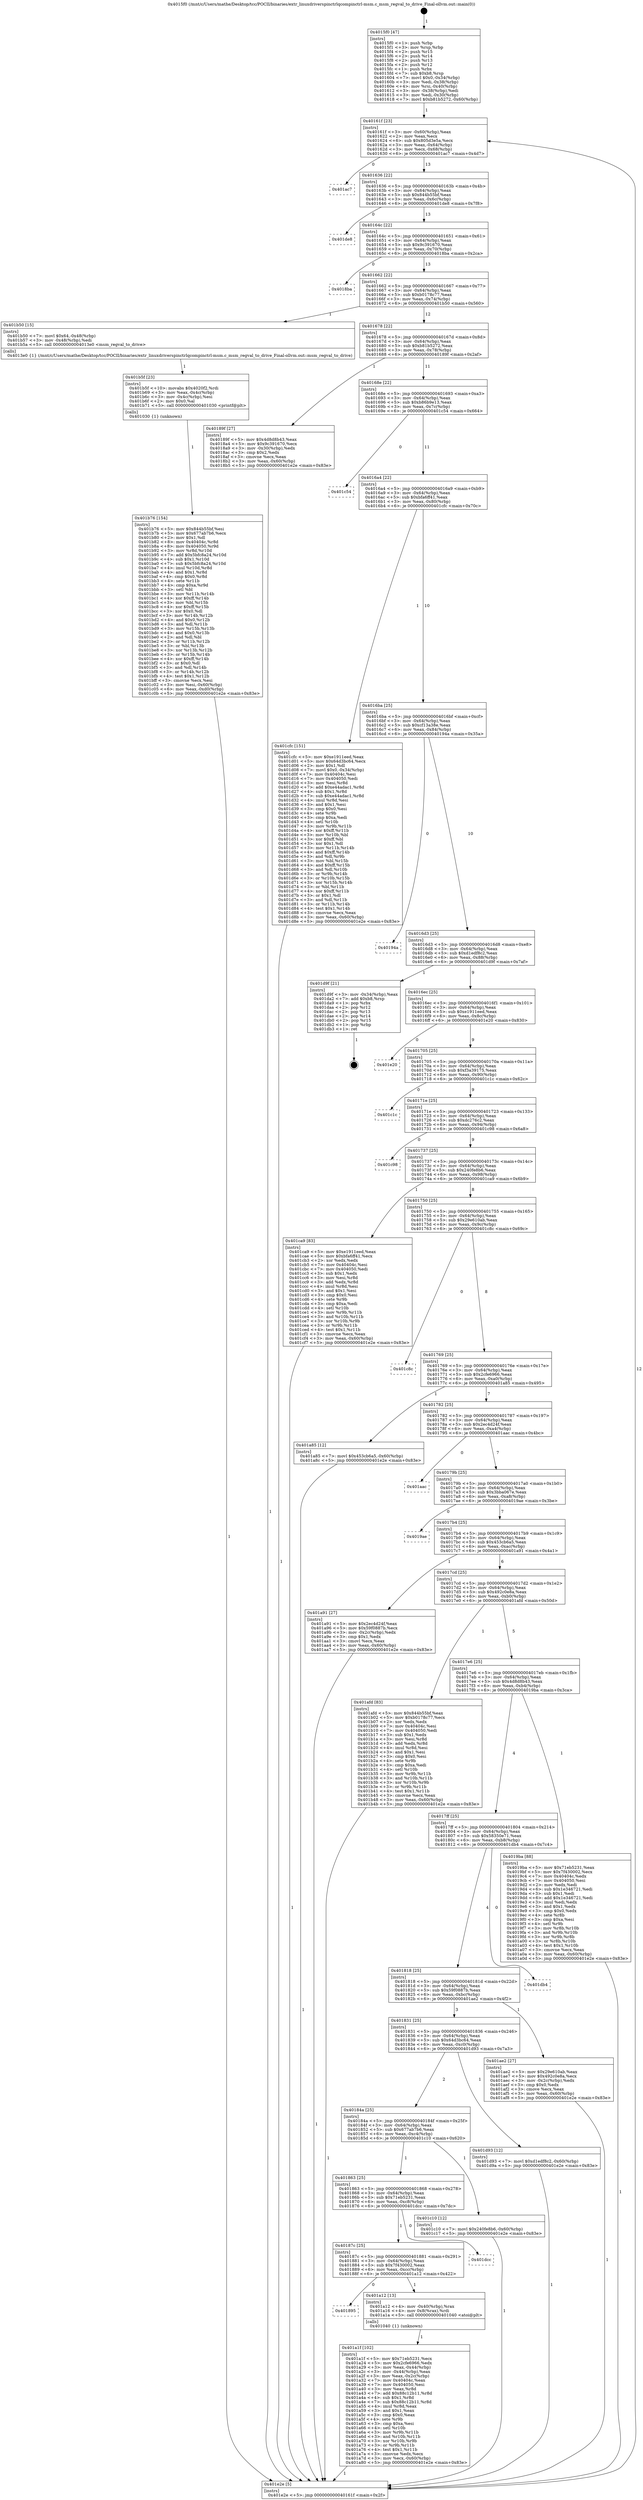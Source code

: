 digraph "0x4015f0" {
  label = "0x4015f0 (/mnt/c/Users/mathe/Desktop/tcc/POCII/binaries/extr_linuxdriverspinctrlqcompinctrl-msm.c_msm_regval_to_drive_Final-ollvm.out::main(0))"
  labelloc = "t"
  node[shape=record]

  Entry [label="",width=0.3,height=0.3,shape=circle,fillcolor=black,style=filled]
  "0x40161f" [label="{
     0x40161f [23]\l
     | [instrs]\l
     &nbsp;&nbsp;0x40161f \<+3\>: mov -0x60(%rbp),%eax\l
     &nbsp;&nbsp;0x401622 \<+2\>: mov %eax,%ecx\l
     &nbsp;&nbsp;0x401624 \<+6\>: sub $0x805d3e5a,%ecx\l
     &nbsp;&nbsp;0x40162a \<+3\>: mov %eax,-0x64(%rbp)\l
     &nbsp;&nbsp;0x40162d \<+3\>: mov %ecx,-0x68(%rbp)\l
     &nbsp;&nbsp;0x401630 \<+6\>: je 0000000000401ac7 \<main+0x4d7\>\l
  }"]
  "0x401ac7" [label="{
     0x401ac7\l
  }", style=dashed]
  "0x401636" [label="{
     0x401636 [22]\l
     | [instrs]\l
     &nbsp;&nbsp;0x401636 \<+5\>: jmp 000000000040163b \<main+0x4b\>\l
     &nbsp;&nbsp;0x40163b \<+3\>: mov -0x64(%rbp),%eax\l
     &nbsp;&nbsp;0x40163e \<+5\>: sub $0x844b55bf,%eax\l
     &nbsp;&nbsp;0x401643 \<+3\>: mov %eax,-0x6c(%rbp)\l
     &nbsp;&nbsp;0x401646 \<+6\>: je 0000000000401de8 \<main+0x7f8\>\l
  }"]
  Exit [label="",width=0.3,height=0.3,shape=circle,fillcolor=black,style=filled,peripheries=2]
  "0x401de8" [label="{
     0x401de8\l
  }", style=dashed]
  "0x40164c" [label="{
     0x40164c [22]\l
     | [instrs]\l
     &nbsp;&nbsp;0x40164c \<+5\>: jmp 0000000000401651 \<main+0x61\>\l
     &nbsp;&nbsp;0x401651 \<+3\>: mov -0x64(%rbp),%eax\l
     &nbsp;&nbsp;0x401654 \<+5\>: sub $0x9c391670,%eax\l
     &nbsp;&nbsp;0x401659 \<+3\>: mov %eax,-0x70(%rbp)\l
     &nbsp;&nbsp;0x40165c \<+6\>: je 00000000004018ba \<main+0x2ca\>\l
  }"]
  "0x401b76" [label="{
     0x401b76 [154]\l
     | [instrs]\l
     &nbsp;&nbsp;0x401b76 \<+5\>: mov $0x844b55bf,%esi\l
     &nbsp;&nbsp;0x401b7b \<+5\>: mov $0x677ab7b6,%ecx\l
     &nbsp;&nbsp;0x401b80 \<+2\>: mov $0x1,%dl\l
     &nbsp;&nbsp;0x401b82 \<+8\>: mov 0x40404c,%r8d\l
     &nbsp;&nbsp;0x401b8a \<+8\>: mov 0x404050,%r9d\l
     &nbsp;&nbsp;0x401b92 \<+3\>: mov %r8d,%r10d\l
     &nbsp;&nbsp;0x401b95 \<+7\>: add $0x5bfc8a24,%r10d\l
     &nbsp;&nbsp;0x401b9c \<+4\>: sub $0x1,%r10d\l
     &nbsp;&nbsp;0x401ba0 \<+7\>: sub $0x5bfc8a24,%r10d\l
     &nbsp;&nbsp;0x401ba7 \<+4\>: imul %r10d,%r8d\l
     &nbsp;&nbsp;0x401bab \<+4\>: and $0x1,%r8d\l
     &nbsp;&nbsp;0x401baf \<+4\>: cmp $0x0,%r8d\l
     &nbsp;&nbsp;0x401bb3 \<+4\>: sete %r11b\l
     &nbsp;&nbsp;0x401bb7 \<+4\>: cmp $0xa,%r9d\l
     &nbsp;&nbsp;0x401bbb \<+3\>: setl %bl\l
     &nbsp;&nbsp;0x401bbe \<+3\>: mov %r11b,%r14b\l
     &nbsp;&nbsp;0x401bc1 \<+4\>: xor $0xff,%r14b\l
     &nbsp;&nbsp;0x401bc5 \<+3\>: mov %bl,%r15b\l
     &nbsp;&nbsp;0x401bc8 \<+4\>: xor $0xff,%r15b\l
     &nbsp;&nbsp;0x401bcc \<+3\>: xor $0x0,%dl\l
     &nbsp;&nbsp;0x401bcf \<+3\>: mov %r14b,%r12b\l
     &nbsp;&nbsp;0x401bd2 \<+4\>: and $0x0,%r12b\l
     &nbsp;&nbsp;0x401bd6 \<+3\>: and %dl,%r11b\l
     &nbsp;&nbsp;0x401bd9 \<+3\>: mov %r15b,%r13b\l
     &nbsp;&nbsp;0x401bdc \<+4\>: and $0x0,%r13b\l
     &nbsp;&nbsp;0x401be0 \<+2\>: and %dl,%bl\l
     &nbsp;&nbsp;0x401be2 \<+3\>: or %r11b,%r12b\l
     &nbsp;&nbsp;0x401be5 \<+3\>: or %bl,%r13b\l
     &nbsp;&nbsp;0x401be8 \<+3\>: xor %r13b,%r12b\l
     &nbsp;&nbsp;0x401beb \<+3\>: or %r15b,%r14b\l
     &nbsp;&nbsp;0x401bee \<+4\>: xor $0xff,%r14b\l
     &nbsp;&nbsp;0x401bf2 \<+3\>: or $0x0,%dl\l
     &nbsp;&nbsp;0x401bf5 \<+3\>: and %dl,%r14b\l
     &nbsp;&nbsp;0x401bf8 \<+3\>: or %r14b,%r12b\l
     &nbsp;&nbsp;0x401bfb \<+4\>: test $0x1,%r12b\l
     &nbsp;&nbsp;0x401bff \<+3\>: cmovne %ecx,%esi\l
     &nbsp;&nbsp;0x401c02 \<+3\>: mov %esi,-0x60(%rbp)\l
     &nbsp;&nbsp;0x401c05 \<+6\>: mov %eax,-0xd0(%rbp)\l
     &nbsp;&nbsp;0x401c0b \<+5\>: jmp 0000000000401e2e \<main+0x83e\>\l
  }"]
  "0x4018ba" [label="{
     0x4018ba\l
  }", style=dashed]
  "0x401662" [label="{
     0x401662 [22]\l
     | [instrs]\l
     &nbsp;&nbsp;0x401662 \<+5\>: jmp 0000000000401667 \<main+0x77\>\l
     &nbsp;&nbsp;0x401667 \<+3\>: mov -0x64(%rbp),%eax\l
     &nbsp;&nbsp;0x40166a \<+5\>: sub $0xb0178c77,%eax\l
     &nbsp;&nbsp;0x40166f \<+3\>: mov %eax,-0x74(%rbp)\l
     &nbsp;&nbsp;0x401672 \<+6\>: je 0000000000401b50 \<main+0x560\>\l
  }"]
  "0x401b5f" [label="{
     0x401b5f [23]\l
     | [instrs]\l
     &nbsp;&nbsp;0x401b5f \<+10\>: movabs $0x4020f2,%rdi\l
     &nbsp;&nbsp;0x401b69 \<+3\>: mov %eax,-0x4c(%rbp)\l
     &nbsp;&nbsp;0x401b6c \<+3\>: mov -0x4c(%rbp),%esi\l
     &nbsp;&nbsp;0x401b6f \<+2\>: mov $0x0,%al\l
     &nbsp;&nbsp;0x401b71 \<+5\>: call 0000000000401030 \<printf@plt\>\l
     | [calls]\l
     &nbsp;&nbsp;0x401030 \{1\} (unknown)\l
  }"]
  "0x401b50" [label="{
     0x401b50 [15]\l
     | [instrs]\l
     &nbsp;&nbsp;0x401b50 \<+7\>: movl $0x64,-0x48(%rbp)\l
     &nbsp;&nbsp;0x401b57 \<+3\>: mov -0x48(%rbp),%edi\l
     &nbsp;&nbsp;0x401b5a \<+5\>: call 00000000004013e0 \<msm_regval_to_drive\>\l
     | [calls]\l
     &nbsp;&nbsp;0x4013e0 \{1\} (/mnt/c/Users/mathe/Desktop/tcc/POCII/binaries/extr_linuxdriverspinctrlqcompinctrl-msm.c_msm_regval_to_drive_Final-ollvm.out::msm_regval_to_drive)\l
  }"]
  "0x401678" [label="{
     0x401678 [22]\l
     | [instrs]\l
     &nbsp;&nbsp;0x401678 \<+5\>: jmp 000000000040167d \<main+0x8d\>\l
     &nbsp;&nbsp;0x40167d \<+3\>: mov -0x64(%rbp),%eax\l
     &nbsp;&nbsp;0x401680 \<+5\>: sub $0xb81b5272,%eax\l
     &nbsp;&nbsp;0x401685 \<+3\>: mov %eax,-0x78(%rbp)\l
     &nbsp;&nbsp;0x401688 \<+6\>: je 000000000040189f \<main+0x2af\>\l
  }"]
  "0x401a1f" [label="{
     0x401a1f [102]\l
     | [instrs]\l
     &nbsp;&nbsp;0x401a1f \<+5\>: mov $0x71eb5231,%ecx\l
     &nbsp;&nbsp;0x401a24 \<+5\>: mov $0x2cfe6966,%edx\l
     &nbsp;&nbsp;0x401a29 \<+3\>: mov %eax,-0x44(%rbp)\l
     &nbsp;&nbsp;0x401a2c \<+3\>: mov -0x44(%rbp),%eax\l
     &nbsp;&nbsp;0x401a2f \<+3\>: mov %eax,-0x2c(%rbp)\l
     &nbsp;&nbsp;0x401a32 \<+7\>: mov 0x40404c,%eax\l
     &nbsp;&nbsp;0x401a39 \<+7\>: mov 0x404050,%esi\l
     &nbsp;&nbsp;0x401a40 \<+3\>: mov %eax,%r8d\l
     &nbsp;&nbsp;0x401a43 \<+7\>: add $0x88c12b11,%r8d\l
     &nbsp;&nbsp;0x401a4a \<+4\>: sub $0x1,%r8d\l
     &nbsp;&nbsp;0x401a4e \<+7\>: sub $0x88c12b11,%r8d\l
     &nbsp;&nbsp;0x401a55 \<+4\>: imul %r8d,%eax\l
     &nbsp;&nbsp;0x401a59 \<+3\>: and $0x1,%eax\l
     &nbsp;&nbsp;0x401a5c \<+3\>: cmp $0x0,%eax\l
     &nbsp;&nbsp;0x401a5f \<+4\>: sete %r9b\l
     &nbsp;&nbsp;0x401a63 \<+3\>: cmp $0xa,%esi\l
     &nbsp;&nbsp;0x401a66 \<+4\>: setl %r10b\l
     &nbsp;&nbsp;0x401a6a \<+3\>: mov %r9b,%r11b\l
     &nbsp;&nbsp;0x401a6d \<+3\>: and %r10b,%r11b\l
     &nbsp;&nbsp;0x401a70 \<+3\>: xor %r10b,%r9b\l
     &nbsp;&nbsp;0x401a73 \<+3\>: or %r9b,%r11b\l
     &nbsp;&nbsp;0x401a76 \<+4\>: test $0x1,%r11b\l
     &nbsp;&nbsp;0x401a7a \<+3\>: cmovne %edx,%ecx\l
     &nbsp;&nbsp;0x401a7d \<+3\>: mov %ecx,-0x60(%rbp)\l
     &nbsp;&nbsp;0x401a80 \<+5\>: jmp 0000000000401e2e \<main+0x83e\>\l
  }"]
  "0x40189f" [label="{
     0x40189f [27]\l
     | [instrs]\l
     &nbsp;&nbsp;0x40189f \<+5\>: mov $0x4d8d8b43,%eax\l
     &nbsp;&nbsp;0x4018a4 \<+5\>: mov $0x9c391670,%ecx\l
     &nbsp;&nbsp;0x4018a9 \<+3\>: mov -0x30(%rbp),%edx\l
     &nbsp;&nbsp;0x4018ac \<+3\>: cmp $0x2,%edx\l
     &nbsp;&nbsp;0x4018af \<+3\>: cmovne %ecx,%eax\l
     &nbsp;&nbsp;0x4018b2 \<+3\>: mov %eax,-0x60(%rbp)\l
     &nbsp;&nbsp;0x4018b5 \<+5\>: jmp 0000000000401e2e \<main+0x83e\>\l
  }"]
  "0x40168e" [label="{
     0x40168e [22]\l
     | [instrs]\l
     &nbsp;&nbsp;0x40168e \<+5\>: jmp 0000000000401693 \<main+0xa3\>\l
     &nbsp;&nbsp;0x401693 \<+3\>: mov -0x64(%rbp),%eax\l
     &nbsp;&nbsp;0x401696 \<+5\>: sub $0xb86b9e13,%eax\l
     &nbsp;&nbsp;0x40169b \<+3\>: mov %eax,-0x7c(%rbp)\l
     &nbsp;&nbsp;0x40169e \<+6\>: je 0000000000401c54 \<main+0x664\>\l
  }"]
  "0x401e2e" [label="{
     0x401e2e [5]\l
     | [instrs]\l
     &nbsp;&nbsp;0x401e2e \<+5\>: jmp 000000000040161f \<main+0x2f\>\l
  }"]
  "0x4015f0" [label="{
     0x4015f0 [47]\l
     | [instrs]\l
     &nbsp;&nbsp;0x4015f0 \<+1\>: push %rbp\l
     &nbsp;&nbsp;0x4015f1 \<+3\>: mov %rsp,%rbp\l
     &nbsp;&nbsp;0x4015f4 \<+2\>: push %r15\l
     &nbsp;&nbsp;0x4015f6 \<+2\>: push %r14\l
     &nbsp;&nbsp;0x4015f8 \<+2\>: push %r13\l
     &nbsp;&nbsp;0x4015fa \<+2\>: push %r12\l
     &nbsp;&nbsp;0x4015fc \<+1\>: push %rbx\l
     &nbsp;&nbsp;0x4015fd \<+7\>: sub $0xb8,%rsp\l
     &nbsp;&nbsp;0x401604 \<+7\>: movl $0x0,-0x34(%rbp)\l
     &nbsp;&nbsp;0x40160b \<+3\>: mov %edi,-0x38(%rbp)\l
     &nbsp;&nbsp;0x40160e \<+4\>: mov %rsi,-0x40(%rbp)\l
     &nbsp;&nbsp;0x401612 \<+3\>: mov -0x38(%rbp),%edi\l
     &nbsp;&nbsp;0x401615 \<+3\>: mov %edi,-0x30(%rbp)\l
     &nbsp;&nbsp;0x401618 \<+7\>: movl $0xb81b5272,-0x60(%rbp)\l
  }"]
  "0x401895" [label="{
     0x401895\l
  }", style=dashed]
  "0x401c54" [label="{
     0x401c54\l
  }", style=dashed]
  "0x4016a4" [label="{
     0x4016a4 [22]\l
     | [instrs]\l
     &nbsp;&nbsp;0x4016a4 \<+5\>: jmp 00000000004016a9 \<main+0xb9\>\l
     &nbsp;&nbsp;0x4016a9 \<+3\>: mov -0x64(%rbp),%eax\l
     &nbsp;&nbsp;0x4016ac \<+5\>: sub $0xbfa6ff41,%eax\l
     &nbsp;&nbsp;0x4016b1 \<+3\>: mov %eax,-0x80(%rbp)\l
     &nbsp;&nbsp;0x4016b4 \<+6\>: je 0000000000401cfc \<main+0x70c\>\l
  }"]
  "0x401a12" [label="{
     0x401a12 [13]\l
     | [instrs]\l
     &nbsp;&nbsp;0x401a12 \<+4\>: mov -0x40(%rbp),%rax\l
     &nbsp;&nbsp;0x401a16 \<+4\>: mov 0x8(%rax),%rdi\l
     &nbsp;&nbsp;0x401a1a \<+5\>: call 0000000000401040 \<atoi@plt\>\l
     | [calls]\l
     &nbsp;&nbsp;0x401040 \{1\} (unknown)\l
  }"]
  "0x401cfc" [label="{
     0x401cfc [151]\l
     | [instrs]\l
     &nbsp;&nbsp;0x401cfc \<+5\>: mov $0xe1911eed,%eax\l
     &nbsp;&nbsp;0x401d01 \<+5\>: mov $0x64d3bc64,%ecx\l
     &nbsp;&nbsp;0x401d06 \<+2\>: mov $0x1,%dl\l
     &nbsp;&nbsp;0x401d08 \<+7\>: movl $0x0,-0x34(%rbp)\l
     &nbsp;&nbsp;0x401d0f \<+7\>: mov 0x40404c,%esi\l
     &nbsp;&nbsp;0x401d16 \<+7\>: mov 0x404050,%edi\l
     &nbsp;&nbsp;0x401d1d \<+3\>: mov %esi,%r8d\l
     &nbsp;&nbsp;0x401d20 \<+7\>: add $0xe44adac1,%r8d\l
     &nbsp;&nbsp;0x401d27 \<+4\>: sub $0x1,%r8d\l
     &nbsp;&nbsp;0x401d2b \<+7\>: sub $0xe44adac1,%r8d\l
     &nbsp;&nbsp;0x401d32 \<+4\>: imul %r8d,%esi\l
     &nbsp;&nbsp;0x401d36 \<+3\>: and $0x1,%esi\l
     &nbsp;&nbsp;0x401d39 \<+3\>: cmp $0x0,%esi\l
     &nbsp;&nbsp;0x401d3c \<+4\>: sete %r9b\l
     &nbsp;&nbsp;0x401d40 \<+3\>: cmp $0xa,%edi\l
     &nbsp;&nbsp;0x401d43 \<+4\>: setl %r10b\l
     &nbsp;&nbsp;0x401d47 \<+3\>: mov %r9b,%r11b\l
     &nbsp;&nbsp;0x401d4a \<+4\>: xor $0xff,%r11b\l
     &nbsp;&nbsp;0x401d4e \<+3\>: mov %r10b,%bl\l
     &nbsp;&nbsp;0x401d51 \<+3\>: xor $0xff,%bl\l
     &nbsp;&nbsp;0x401d54 \<+3\>: xor $0x1,%dl\l
     &nbsp;&nbsp;0x401d57 \<+3\>: mov %r11b,%r14b\l
     &nbsp;&nbsp;0x401d5a \<+4\>: and $0xff,%r14b\l
     &nbsp;&nbsp;0x401d5e \<+3\>: and %dl,%r9b\l
     &nbsp;&nbsp;0x401d61 \<+3\>: mov %bl,%r15b\l
     &nbsp;&nbsp;0x401d64 \<+4\>: and $0xff,%r15b\l
     &nbsp;&nbsp;0x401d68 \<+3\>: and %dl,%r10b\l
     &nbsp;&nbsp;0x401d6b \<+3\>: or %r9b,%r14b\l
     &nbsp;&nbsp;0x401d6e \<+3\>: or %r10b,%r15b\l
     &nbsp;&nbsp;0x401d71 \<+3\>: xor %r15b,%r14b\l
     &nbsp;&nbsp;0x401d74 \<+3\>: or %bl,%r11b\l
     &nbsp;&nbsp;0x401d77 \<+4\>: xor $0xff,%r11b\l
     &nbsp;&nbsp;0x401d7b \<+3\>: or $0x1,%dl\l
     &nbsp;&nbsp;0x401d7e \<+3\>: and %dl,%r11b\l
     &nbsp;&nbsp;0x401d81 \<+3\>: or %r11b,%r14b\l
     &nbsp;&nbsp;0x401d84 \<+4\>: test $0x1,%r14b\l
     &nbsp;&nbsp;0x401d88 \<+3\>: cmovne %ecx,%eax\l
     &nbsp;&nbsp;0x401d8b \<+3\>: mov %eax,-0x60(%rbp)\l
     &nbsp;&nbsp;0x401d8e \<+5\>: jmp 0000000000401e2e \<main+0x83e\>\l
  }"]
  "0x4016ba" [label="{
     0x4016ba [25]\l
     | [instrs]\l
     &nbsp;&nbsp;0x4016ba \<+5\>: jmp 00000000004016bf \<main+0xcf\>\l
     &nbsp;&nbsp;0x4016bf \<+3\>: mov -0x64(%rbp),%eax\l
     &nbsp;&nbsp;0x4016c2 \<+5\>: sub $0xcf13a38e,%eax\l
     &nbsp;&nbsp;0x4016c7 \<+6\>: mov %eax,-0x84(%rbp)\l
     &nbsp;&nbsp;0x4016cd \<+6\>: je 000000000040194a \<main+0x35a\>\l
  }"]
  "0x40187c" [label="{
     0x40187c [25]\l
     | [instrs]\l
     &nbsp;&nbsp;0x40187c \<+5\>: jmp 0000000000401881 \<main+0x291\>\l
     &nbsp;&nbsp;0x401881 \<+3\>: mov -0x64(%rbp),%eax\l
     &nbsp;&nbsp;0x401884 \<+5\>: sub $0x7f430002,%eax\l
     &nbsp;&nbsp;0x401889 \<+6\>: mov %eax,-0xcc(%rbp)\l
     &nbsp;&nbsp;0x40188f \<+6\>: je 0000000000401a12 \<main+0x422\>\l
  }"]
  "0x40194a" [label="{
     0x40194a\l
  }", style=dashed]
  "0x4016d3" [label="{
     0x4016d3 [25]\l
     | [instrs]\l
     &nbsp;&nbsp;0x4016d3 \<+5\>: jmp 00000000004016d8 \<main+0xe8\>\l
     &nbsp;&nbsp;0x4016d8 \<+3\>: mov -0x64(%rbp),%eax\l
     &nbsp;&nbsp;0x4016db \<+5\>: sub $0xd1edf8c2,%eax\l
     &nbsp;&nbsp;0x4016e0 \<+6\>: mov %eax,-0x88(%rbp)\l
     &nbsp;&nbsp;0x4016e6 \<+6\>: je 0000000000401d9f \<main+0x7af\>\l
  }"]
  "0x401dcc" [label="{
     0x401dcc\l
  }", style=dashed]
  "0x401d9f" [label="{
     0x401d9f [21]\l
     | [instrs]\l
     &nbsp;&nbsp;0x401d9f \<+3\>: mov -0x34(%rbp),%eax\l
     &nbsp;&nbsp;0x401da2 \<+7\>: add $0xb8,%rsp\l
     &nbsp;&nbsp;0x401da9 \<+1\>: pop %rbx\l
     &nbsp;&nbsp;0x401daa \<+2\>: pop %r12\l
     &nbsp;&nbsp;0x401dac \<+2\>: pop %r13\l
     &nbsp;&nbsp;0x401dae \<+2\>: pop %r14\l
     &nbsp;&nbsp;0x401db0 \<+2\>: pop %r15\l
     &nbsp;&nbsp;0x401db2 \<+1\>: pop %rbp\l
     &nbsp;&nbsp;0x401db3 \<+1\>: ret\l
  }"]
  "0x4016ec" [label="{
     0x4016ec [25]\l
     | [instrs]\l
     &nbsp;&nbsp;0x4016ec \<+5\>: jmp 00000000004016f1 \<main+0x101\>\l
     &nbsp;&nbsp;0x4016f1 \<+3\>: mov -0x64(%rbp),%eax\l
     &nbsp;&nbsp;0x4016f4 \<+5\>: sub $0xe1911eed,%eax\l
     &nbsp;&nbsp;0x4016f9 \<+6\>: mov %eax,-0x8c(%rbp)\l
     &nbsp;&nbsp;0x4016ff \<+6\>: je 0000000000401e20 \<main+0x830\>\l
  }"]
  "0x401863" [label="{
     0x401863 [25]\l
     | [instrs]\l
     &nbsp;&nbsp;0x401863 \<+5\>: jmp 0000000000401868 \<main+0x278\>\l
     &nbsp;&nbsp;0x401868 \<+3\>: mov -0x64(%rbp),%eax\l
     &nbsp;&nbsp;0x40186b \<+5\>: sub $0x71eb5231,%eax\l
     &nbsp;&nbsp;0x401870 \<+6\>: mov %eax,-0xc8(%rbp)\l
     &nbsp;&nbsp;0x401876 \<+6\>: je 0000000000401dcc \<main+0x7dc\>\l
  }"]
  "0x401e20" [label="{
     0x401e20\l
  }", style=dashed]
  "0x401705" [label="{
     0x401705 [25]\l
     | [instrs]\l
     &nbsp;&nbsp;0x401705 \<+5\>: jmp 000000000040170a \<main+0x11a\>\l
     &nbsp;&nbsp;0x40170a \<+3\>: mov -0x64(%rbp),%eax\l
     &nbsp;&nbsp;0x40170d \<+5\>: sub $0xf3a39175,%eax\l
     &nbsp;&nbsp;0x401712 \<+6\>: mov %eax,-0x90(%rbp)\l
     &nbsp;&nbsp;0x401718 \<+6\>: je 0000000000401c1c \<main+0x62c\>\l
  }"]
  "0x401c10" [label="{
     0x401c10 [12]\l
     | [instrs]\l
     &nbsp;&nbsp;0x401c10 \<+7\>: movl $0x240fe8b6,-0x60(%rbp)\l
     &nbsp;&nbsp;0x401c17 \<+5\>: jmp 0000000000401e2e \<main+0x83e\>\l
  }"]
  "0x401c1c" [label="{
     0x401c1c\l
  }", style=dashed]
  "0x40171e" [label="{
     0x40171e [25]\l
     | [instrs]\l
     &nbsp;&nbsp;0x40171e \<+5\>: jmp 0000000000401723 \<main+0x133\>\l
     &nbsp;&nbsp;0x401723 \<+3\>: mov -0x64(%rbp),%eax\l
     &nbsp;&nbsp;0x401726 \<+5\>: sub $0xdc276c2,%eax\l
     &nbsp;&nbsp;0x40172b \<+6\>: mov %eax,-0x94(%rbp)\l
     &nbsp;&nbsp;0x401731 \<+6\>: je 0000000000401c98 \<main+0x6a8\>\l
  }"]
  "0x40184a" [label="{
     0x40184a [25]\l
     | [instrs]\l
     &nbsp;&nbsp;0x40184a \<+5\>: jmp 000000000040184f \<main+0x25f\>\l
     &nbsp;&nbsp;0x40184f \<+3\>: mov -0x64(%rbp),%eax\l
     &nbsp;&nbsp;0x401852 \<+5\>: sub $0x677ab7b6,%eax\l
     &nbsp;&nbsp;0x401857 \<+6\>: mov %eax,-0xc4(%rbp)\l
     &nbsp;&nbsp;0x40185d \<+6\>: je 0000000000401c10 \<main+0x620\>\l
  }"]
  "0x401c98" [label="{
     0x401c98\l
  }", style=dashed]
  "0x401737" [label="{
     0x401737 [25]\l
     | [instrs]\l
     &nbsp;&nbsp;0x401737 \<+5\>: jmp 000000000040173c \<main+0x14c\>\l
     &nbsp;&nbsp;0x40173c \<+3\>: mov -0x64(%rbp),%eax\l
     &nbsp;&nbsp;0x40173f \<+5\>: sub $0x240fe8b6,%eax\l
     &nbsp;&nbsp;0x401744 \<+6\>: mov %eax,-0x98(%rbp)\l
     &nbsp;&nbsp;0x40174a \<+6\>: je 0000000000401ca9 \<main+0x6b9\>\l
  }"]
  "0x401d93" [label="{
     0x401d93 [12]\l
     | [instrs]\l
     &nbsp;&nbsp;0x401d93 \<+7\>: movl $0xd1edf8c2,-0x60(%rbp)\l
     &nbsp;&nbsp;0x401d9a \<+5\>: jmp 0000000000401e2e \<main+0x83e\>\l
  }"]
  "0x401ca9" [label="{
     0x401ca9 [83]\l
     | [instrs]\l
     &nbsp;&nbsp;0x401ca9 \<+5\>: mov $0xe1911eed,%eax\l
     &nbsp;&nbsp;0x401cae \<+5\>: mov $0xbfa6ff41,%ecx\l
     &nbsp;&nbsp;0x401cb3 \<+2\>: xor %edx,%edx\l
     &nbsp;&nbsp;0x401cb5 \<+7\>: mov 0x40404c,%esi\l
     &nbsp;&nbsp;0x401cbc \<+7\>: mov 0x404050,%edi\l
     &nbsp;&nbsp;0x401cc3 \<+3\>: sub $0x1,%edx\l
     &nbsp;&nbsp;0x401cc6 \<+3\>: mov %esi,%r8d\l
     &nbsp;&nbsp;0x401cc9 \<+3\>: add %edx,%r8d\l
     &nbsp;&nbsp;0x401ccc \<+4\>: imul %r8d,%esi\l
     &nbsp;&nbsp;0x401cd0 \<+3\>: and $0x1,%esi\l
     &nbsp;&nbsp;0x401cd3 \<+3\>: cmp $0x0,%esi\l
     &nbsp;&nbsp;0x401cd6 \<+4\>: sete %r9b\l
     &nbsp;&nbsp;0x401cda \<+3\>: cmp $0xa,%edi\l
     &nbsp;&nbsp;0x401cdd \<+4\>: setl %r10b\l
     &nbsp;&nbsp;0x401ce1 \<+3\>: mov %r9b,%r11b\l
     &nbsp;&nbsp;0x401ce4 \<+3\>: and %r10b,%r11b\l
     &nbsp;&nbsp;0x401ce7 \<+3\>: xor %r10b,%r9b\l
     &nbsp;&nbsp;0x401cea \<+3\>: or %r9b,%r11b\l
     &nbsp;&nbsp;0x401ced \<+4\>: test $0x1,%r11b\l
     &nbsp;&nbsp;0x401cf1 \<+3\>: cmovne %ecx,%eax\l
     &nbsp;&nbsp;0x401cf4 \<+3\>: mov %eax,-0x60(%rbp)\l
     &nbsp;&nbsp;0x401cf7 \<+5\>: jmp 0000000000401e2e \<main+0x83e\>\l
  }"]
  "0x401750" [label="{
     0x401750 [25]\l
     | [instrs]\l
     &nbsp;&nbsp;0x401750 \<+5\>: jmp 0000000000401755 \<main+0x165\>\l
     &nbsp;&nbsp;0x401755 \<+3\>: mov -0x64(%rbp),%eax\l
     &nbsp;&nbsp;0x401758 \<+5\>: sub $0x29e610ab,%eax\l
     &nbsp;&nbsp;0x40175d \<+6\>: mov %eax,-0x9c(%rbp)\l
     &nbsp;&nbsp;0x401763 \<+6\>: je 0000000000401c8c \<main+0x69c\>\l
  }"]
  "0x401831" [label="{
     0x401831 [25]\l
     | [instrs]\l
     &nbsp;&nbsp;0x401831 \<+5\>: jmp 0000000000401836 \<main+0x246\>\l
     &nbsp;&nbsp;0x401836 \<+3\>: mov -0x64(%rbp),%eax\l
     &nbsp;&nbsp;0x401839 \<+5\>: sub $0x64d3bc64,%eax\l
     &nbsp;&nbsp;0x40183e \<+6\>: mov %eax,-0xc0(%rbp)\l
     &nbsp;&nbsp;0x401844 \<+6\>: je 0000000000401d93 \<main+0x7a3\>\l
  }"]
  "0x401c8c" [label="{
     0x401c8c\l
  }", style=dashed]
  "0x401769" [label="{
     0x401769 [25]\l
     | [instrs]\l
     &nbsp;&nbsp;0x401769 \<+5\>: jmp 000000000040176e \<main+0x17e\>\l
     &nbsp;&nbsp;0x40176e \<+3\>: mov -0x64(%rbp),%eax\l
     &nbsp;&nbsp;0x401771 \<+5\>: sub $0x2cfe6966,%eax\l
     &nbsp;&nbsp;0x401776 \<+6\>: mov %eax,-0xa0(%rbp)\l
     &nbsp;&nbsp;0x40177c \<+6\>: je 0000000000401a85 \<main+0x495\>\l
  }"]
  "0x401ae2" [label="{
     0x401ae2 [27]\l
     | [instrs]\l
     &nbsp;&nbsp;0x401ae2 \<+5\>: mov $0x29e610ab,%eax\l
     &nbsp;&nbsp;0x401ae7 \<+5\>: mov $0x492c0e8a,%ecx\l
     &nbsp;&nbsp;0x401aec \<+3\>: mov -0x2c(%rbp),%edx\l
     &nbsp;&nbsp;0x401aef \<+3\>: cmp $0x0,%edx\l
     &nbsp;&nbsp;0x401af2 \<+3\>: cmove %ecx,%eax\l
     &nbsp;&nbsp;0x401af5 \<+3\>: mov %eax,-0x60(%rbp)\l
     &nbsp;&nbsp;0x401af8 \<+5\>: jmp 0000000000401e2e \<main+0x83e\>\l
  }"]
  "0x401a85" [label="{
     0x401a85 [12]\l
     | [instrs]\l
     &nbsp;&nbsp;0x401a85 \<+7\>: movl $0x453cb6a5,-0x60(%rbp)\l
     &nbsp;&nbsp;0x401a8c \<+5\>: jmp 0000000000401e2e \<main+0x83e\>\l
  }"]
  "0x401782" [label="{
     0x401782 [25]\l
     | [instrs]\l
     &nbsp;&nbsp;0x401782 \<+5\>: jmp 0000000000401787 \<main+0x197\>\l
     &nbsp;&nbsp;0x401787 \<+3\>: mov -0x64(%rbp),%eax\l
     &nbsp;&nbsp;0x40178a \<+5\>: sub $0x2ec4d24f,%eax\l
     &nbsp;&nbsp;0x40178f \<+6\>: mov %eax,-0xa4(%rbp)\l
     &nbsp;&nbsp;0x401795 \<+6\>: je 0000000000401aac \<main+0x4bc\>\l
  }"]
  "0x401818" [label="{
     0x401818 [25]\l
     | [instrs]\l
     &nbsp;&nbsp;0x401818 \<+5\>: jmp 000000000040181d \<main+0x22d\>\l
     &nbsp;&nbsp;0x40181d \<+3\>: mov -0x64(%rbp),%eax\l
     &nbsp;&nbsp;0x401820 \<+5\>: sub $0x59f0887b,%eax\l
     &nbsp;&nbsp;0x401825 \<+6\>: mov %eax,-0xbc(%rbp)\l
     &nbsp;&nbsp;0x40182b \<+6\>: je 0000000000401ae2 \<main+0x4f2\>\l
  }"]
  "0x401aac" [label="{
     0x401aac\l
  }", style=dashed]
  "0x40179b" [label="{
     0x40179b [25]\l
     | [instrs]\l
     &nbsp;&nbsp;0x40179b \<+5\>: jmp 00000000004017a0 \<main+0x1b0\>\l
     &nbsp;&nbsp;0x4017a0 \<+3\>: mov -0x64(%rbp),%eax\l
     &nbsp;&nbsp;0x4017a3 \<+5\>: sub $0x3bba067e,%eax\l
     &nbsp;&nbsp;0x4017a8 \<+6\>: mov %eax,-0xa8(%rbp)\l
     &nbsp;&nbsp;0x4017ae \<+6\>: je 00000000004019ae \<main+0x3be\>\l
  }"]
  "0x401db4" [label="{
     0x401db4\l
  }", style=dashed]
  "0x4019ae" [label="{
     0x4019ae\l
  }", style=dashed]
  "0x4017b4" [label="{
     0x4017b4 [25]\l
     | [instrs]\l
     &nbsp;&nbsp;0x4017b4 \<+5\>: jmp 00000000004017b9 \<main+0x1c9\>\l
     &nbsp;&nbsp;0x4017b9 \<+3\>: mov -0x64(%rbp),%eax\l
     &nbsp;&nbsp;0x4017bc \<+5\>: sub $0x453cb6a5,%eax\l
     &nbsp;&nbsp;0x4017c1 \<+6\>: mov %eax,-0xac(%rbp)\l
     &nbsp;&nbsp;0x4017c7 \<+6\>: je 0000000000401a91 \<main+0x4a1\>\l
  }"]
  "0x4017ff" [label="{
     0x4017ff [25]\l
     | [instrs]\l
     &nbsp;&nbsp;0x4017ff \<+5\>: jmp 0000000000401804 \<main+0x214\>\l
     &nbsp;&nbsp;0x401804 \<+3\>: mov -0x64(%rbp),%eax\l
     &nbsp;&nbsp;0x401807 \<+5\>: sub $0x58350e71,%eax\l
     &nbsp;&nbsp;0x40180c \<+6\>: mov %eax,-0xb8(%rbp)\l
     &nbsp;&nbsp;0x401812 \<+6\>: je 0000000000401db4 \<main+0x7c4\>\l
  }"]
  "0x401a91" [label="{
     0x401a91 [27]\l
     | [instrs]\l
     &nbsp;&nbsp;0x401a91 \<+5\>: mov $0x2ec4d24f,%eax\l
     &nbsp;&nbsp;0x401a96 \<+5\>: mov $0x59f0887b,%ecx\l
     &nbsp;&nbsp;0x401a9b \<+3\>: mov -0x2c(%rbp),%edx\l
     &nbsp;&nbsp;0x401a9e \<+3\>: cmp $0x1,%edx\l
     &nbsp;&nbsp;0x401aa1 \<+3\>: cmovl %ecx,%eax\l
     &nbsp;&nbsp;0x401aa4 \<+3\>: mov %eax,-0x60(%rbp)\l
     &nbsp;&nbsp;0x401aa7 \<+5\>: jmp 0000000000401e2e \<main+0x83e\>\l
  }"]
  "0x4017cd" [label="{
     0x4017cd [25]\l
     | [instrs]\l
     &nbsp;&nbsp;0x4017cd \<+5\>: jmp 00000000004017d2 \<main+0x1e2\>\l
     &nbsp;&nbsp;0x4017d2 \<+3\>: mov -0x64(%rbp),%eax\l
     &nbsp;&nbsp;0x4017d5 \<+5\>: sub $0x492c0e8a,%eax\l
     &nbsp;&nbsp;0x4017da \<+6\>: mov %eax,-0xb0(%rbp)\l
     &nbsp;&nbsp;0x4017e0 \<+6\>: je 0000000000401afd \<main+0x50d\>\l
  }"]
  "0x4019ba" [label="{
     0x4019ba [88]\l
     | [instrs]\l
     &nbsp;&nbsp;0x4019ba \<+5\>: mov $0x71eb5231,%eax\l
     &nbsp;&nbsp;0x4019bf \<+5\>: mov $0x7f430002,%ecx\l
     &nbsp;&nbsp;0x4019c4 \<+7\>: mov 0x40404c,%edx\l
     &nbsp;&nbsp;0x4019cb \<+7\>: mov 0x404050,%esi\l
     &nbsp;&nbsp;0x4019d2 \<+2\>: mov %edx,%edi\l
     &nbsp;&nbsp;0x4019d4 \<+6\>: sub $0x1e346721,%edi\l
     &nbsp;&nbsp;0x4019da \<+3\>: sub $0x1,%edi\l
     &nbsp;&nbsp;0x4019dd \<+6\>: add $0x1e346721,%edi\l
     &nbsp;&nbsp;0x4019e3 \<+3\>: imul %edi,%edx\l
     &nbsp;&nbsp;0x4019e6 \<+3\>: and $0x1,%edx\l
     &nbsp;&nbsp;0x4019e9 \<+3\>: cmp $0x0,%edx\l
     &nbsp;&nbsp;0x4019ec \<+4\>: sete %r8b\l
     &nbsp;&nbsp;0x4019f0 \<+3\>: cmp $0xa,%esi\l
     &nbsp;&nbsp;0x4019f3 \<+4\>: setl %r9b\l
     &nbsp;&nbsp;0x4019f7 \<+3\>: mov %r8b,%r10b\l
     &nbsp;&nbsp;0x4019fa \<+3\>: and %r9b,%r10b\l
     &nbsp;&nbsp;0x4019fd \<+3\>: xor %r9b,%r8b\l
     &nbsp;&nbsp;0x401a00 \<+3\>: or %r8b,%r10b\l
     &nbsp;&nbsp;0x401a03 \<+4\>: test $0x1,%r10b\l
     &nbsp;&nbsp;0x401a07 \<+3\>: cmovne %ecx,%eax\l
     &nbsp;&nbsp;0x401a0a \<+3\>: mov %eax,-0x60(%rbp)\l
     &nbsp;&nbsp;0x401a0d \<+5\>: jmp 0000000000401e2e \<main+0x83e\>\l
  }"]
  "0x401afd" [label="{
     0x401afd [83]\l
     | [instrs]\l
     &nbsp;&nbsp;0x401afd \<+5\>: mov $0x844b55bf,%eax\l
     &nbsp;&nbsp;0x401b02 \<+5\>: mov $0xb0178c77,%ecx\l
     &nbsp;&nbsp;0x401b07 \<+2\>: xor %edx,%edx\l
     &nbsp;&nbsp;0x401b09 \<+7\>: mov 0x40404c,%esi\l
     &nbsp;&nbsp;0x401b10 \<+7\>: mov 0x404050,%edi\l
     &nbsp;&nbsp;0x401b17 \<+3\>: sub $0x1,%edx\l
     &nbsp;&nbsp;0x401b1a \<+3\>: mov %esi,%r8d\l
     &nbsp;&nbsp;0x401b1d \<+3\>: add %edx,%r8d\l
     &nbsp;&nbsp;0x401b20 \<+4\>: imul %r8d,%esi\l
     &nbsp;&nbsp;0x401b24 \<+3\>: and $0x1,%esi\l
     &nbsp;&nbsp;0x401b27 \<+3\>: cmp $0x0,%esi\l
     &nbsp;&nbsp;0x401b2a \<+4\>: sete %r9b\l
     &nbsp;&nbsp;0x401b2e \<+3\>: cmp $0xa,%edi\l
     &nbsp;&nbsp;0x401b31 \<+4\>: setl %r10b\l
     &nbsp;&nbsp;0x401b35 \<+3\>: mov %r9b,%r11b\l
     &nbsp;&nbsp;0x401b38 \<+3\>: and %r10b,%r11b\l
     &nbsp;&nbsp;0x401b3b \<+3\>: xor %r10b,%r9b\l
     &nbsp;&nbsp;0x401b3e \<+3\>: or %r9b,%r11b\l
     &nbsp;&nbsp;0x401b41 \<+4\>: test $0x1,%r11b\l
     &nbsp;&nbsp;0x401b45 \<+3\>: cmovne %ecx,%eax\l
     &nbsp;&nbsp;0x401b48 \<+3\>: mov %eax,-0x60(%rbp)\l
     &nbsp;&nbsp;0x401b4b \<+5\>: jmp 0000000000401e2e \<main+0x83e\>\l
  }"]
  "0x4017e6" [label="{
     0x4017e6 [25]\l
     | [instrs]\l
     &nbsp;&nbsp;0x4017e6 \<+5\>: jmp 00000000004017eb \<main+0x1fb\>\l
     &nbsp;&nbsp;0x4017eb \<+3\>: mov -0x64(%rbp),%eax\l
     &nbsp;&nbsp;0x4017ee \<+5\>: sub $0x4d8d8b43,%eax\l
     &nbsp;&nbsp;0x4017f3 \<+6\>: mov %eax,-0xb4(%rbp)\l
     &nbsp;&nbsp;0x4017f9 \<+6\>: je 00000000004019ba \<main+0x3ca\>\l
  }"]
  Entry -> "0x4015f0" [label=" 1"]
  "0x40161f" -> "0x401ac7" [label=" 0"]
  "0x40161f" -> "0x401636" [label=" 13"]
  "0x401d9f" -> Exit [label=" 1"]
  "0x401636" -> "0x401de8" [label=" 0"]
  "0x401636" -> "0x40164c" [label=" 13"]
  "0x401d93" -> "0x401e2e" [label=" 1"]
  "0x40164c" -> "0x4018ba" [label=" 0"]
  "0x40164c" -> "0x401662" [label=" 13"]
  "0x401cfc" -> "0x401e2e" [label=" 1"]
  "0x401662" -> "0x401b50" [label=" 1"]
  "0x401662" -> "0x401678" [label=" 12"]
  "0x401ca9" -> "0x401e2e" [label=" 1"]
  "0x401678" -> "0x40189f" [label=" 1"]
  "0x401678" -> "0x40168e" [label=" 11"]
  "0x40189f" -> "0x401e2e" [label=" 1"]
  "0x4015f0" -> "0x40161f" [label=" 1"]
  "0x401e2e" -> "0x40161f" [label=" 12"]
  "0x401c10" -> "0x401e2e" [label=" 1"]
  "0x40168e" -> "0x401c54" [label=" 0"]
  "0x40168e" -> "0x4016a4" [label=" 11"]
  "0x401b76" -> "0x401e2e" [label=" 1"]
  "0x4016a4" -> "0x401cfc" [label=" 1"]
  "0x4016a4" -> "0x4016ba" [label=" 10"]
  "0x401b5f" -> "0x401b76" [label=" 1"]
  "0x4016ba" -> "0x40194a" [label=" 0"]
  "0x4016ba" -> "0x4016d3" [label=" 10"]
  "0x401afd" -> "0x401e2e" [label=" 1"]
  "0x4016d3" -> "0x401d9f" [label=" 1"]
  "0x4016d3" -> "0x4016ec" [label=" 9"]
  "0x401ae2" -> "0x401e2e" [label=" 1"]
  "0x4016ec" -> "0x401e20" [label=" 0"]
  "0x4016ec" -> "0x401705" [label=" 9"]
  "0x401a85" -> "0x401e2e" [label=" 1"]
  "0x401705" -> "0x401c1c" [label=" 0"]
  "0x401705" -> "0x40171e" [label=" 9"]
  "0x401a1f" -> "0x401e2e" [label=" 1"]
  "0x40171e" -> "0x401c98" [label=" 0"]
  "0x40171e" -> "0x401737" [label=" 9"]
  "0x40187c" -> "0x401895" [label=" 0"]
  "0x401737" -> "0x401ca9" [label=" 1"]
  "0x401737" -> "0x401750" [label=" 8"]
  "0x40187c" -> "0x401a12" [label=" 1"]
  "0x401750" -> "0x401c8c" [label=" 0"]
  "0x401750" -> "0x401769" [label=" 8"]
  "0x401863" -> "0x40187c" [label=" 1"]
  "0x401769" -> "0x401a85" [label=" 1"]
  "0x401769" -> "0x401782" [label=" 7"]
  "0x401863" -> "0x401dcc" [label=" 0"]
  "0x401782" -> "0x401aac" [label=" 0"]
  "0x401782" -> "0x40179b" [label=" 7"]
  "0x40184a" -> "0x401863" [label=" 1"]
  "0x40179b" -> "0x4019ae" [label=" 0"]
  "0x40179b" -> "0x4017b4" [label=" 7"]
  "0x40184a" -> "0x401c10" [label=" 1"]
  "0x4017b4" -> "0x401a91" [label=" 1"]
  "0x4017b4" -> "0x4017cd" [label=" 6"]
  "0x401831" -> "0x40184a" [label=" 2"]
  "0x4017cd" -> "0x401afd" [label=" 1"]
  "0x4017cd" -> "0x4017e6" [label=" 5"]
  "0x401831" -> "0x401d93" [label=" 1"]
  "0x4017e6" -> "0x4019ba" [label=" 1"]
  "0x4017e6" -> "0x4017ff" [label=" 4"]
  "0x4019ba" -> "0x401e2e" [label=" 1"]
  "0x401a12" -> "0x401a1f" [label=" 1"]
  "0x4017ff" -> "0x401db4" [label=" 0"]
  "0x4017ff" -> "0x401818" [label=" 4"]
  "0x401a91" -> "0x401e2e" [label=" 1"]
  "0x401818" -> "0x401ae2" [label=" 1"]
  "0x401818" -> "0x401831" [label=" 3"]
  "0x401b50" -> "0x401b5f" [label=" 1"]
}
